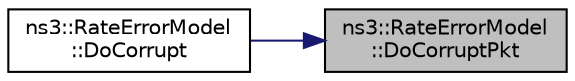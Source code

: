 digraph "ns3::RateErrorModel::DoCorruptPkt"
{
 // LATEX_PDF_SIZE
  edge [fontname="Helvetica",fontsize="10",labelfontname="Helvetica",labelfontsize="10"];
  node [fontname="Helvetica",fontsize="10",shape=record];
  rankdir="RL";
  Node1 [label="ns3::RateErrorModel\l::DoCorruptPkt",height=0.2,width=0.4,color="black", fillcolor="grey75", style="filled", fontcolor="black",tooltip="Corrupt a packet (packet unit)."];
  Node1 -> Node2 [dir="back",color="midnightblue",fontsize="10",style="solid",fontname="Helvetica"];
  Node2 [label="ns3::RateErrorModel\l::DoCorrupt",height=0.2,width=0.4,color="black", fillcolor="white", style="filled",URL="$classns3_1_1_rate_error_model.html#a149b2503d4cd475be4dc1d5b9ceb7756",tooltip="Corrupt a packet according to the specified model."];
}
